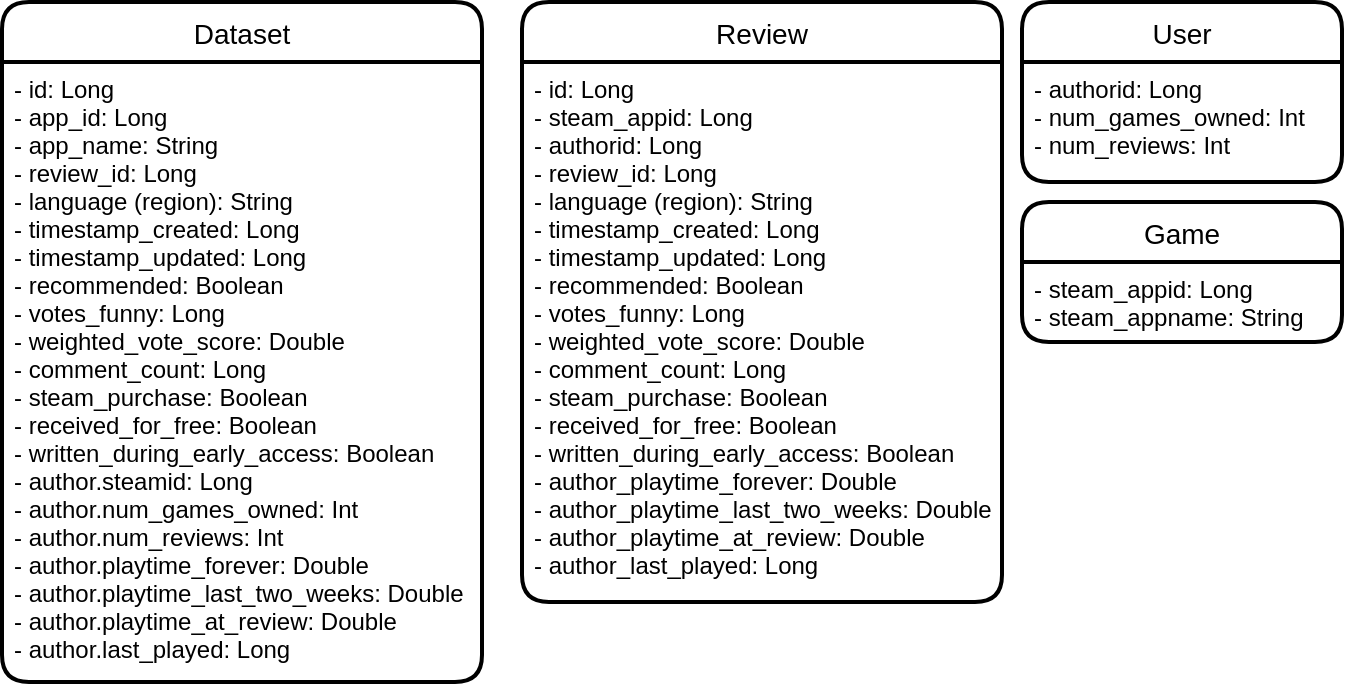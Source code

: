 <mxfile version="20.3.6" type="github">
  <diagram id="MjV-GPt-zY0LUUBLKkai" name="Página-1">
    <mxGraphModel dx="1422" dy="793" grid="1" gridSize="10" guides="1" tooltips="1" connect="1" arrows="1" fold="1" page="1" pageScale="1" pageWidth="827" pageHeight="1169" math="0" shadow="0">
      <root>
        <mxCell id="0" />
        <mxCell id="1" parent="0" />
        <mxCell id="Jnq2zSXsNjDgJ8CQdMQn-16" value="Dataset" style="swimlane;childLayout=stackLayout;horizontal=1;startSize=30;horizontalStack=0;rounded=1;fontSize=14;fontStyle=0;strokeWidth=2;resizeParent=0;resizeLast=1;shadow=0;dashed=0;align=center;" vertex="1" parent="1">
          <mxGeometry x="50" y="30" width="240" height="340" as="geometry" />
        </mxCell>
        <mxCell id="Jnq2zSXsNjDgJ8CQdMQn-17" value="- id: Long&#xa;- app_id: Long&#xa;- app_name: String&#xa;- review_id: Long&#xa;- language (region): String&#xa;- timestamp_created: Long&#xa;- timestamp_updated: Long&#xa;- recommended: Boolean&#xa;- votes_funny: Long&#xa;- weighted_vote_score: Double&#xa;- comment_count: Long&#xa;- steam_purchase: Boolean&#xa;- received_for_free: Boolean&#xa;- written_during_early_access: Boolean&#xa;- author.steamid: Long&#xa;- author.num_games_owned: Int&#xa;- author.num_reviews: Int&#xa;- author.playtime_forever: Double&#xa;- author.playtime_last_two_weeks: Double&#xa;- author.playtime_at_review: Double&#xa;- author.last_played: Long" style="align=left;strokeColor=none;fillColor=none;spacingLeft=4;fontSize=12;verticalAlign=top;resizable=0;rotatable=0;part=1;" vertex="1" parent="Jnq2zSXsNjDgJ8CQdMQn-16">
          <mxGeometry y="30" width="240" height="310" as="geometry" />
        </mxCell>
        <mxCell id="Jnq2zSXsNjDgJ8CQdMQn-21" value="Game" style="swimlane;childLayout=stackLayout;horizontal=1;startSize=30;horizontalStack=0;rounded=1;fontSize=14;fontStyle=0;strokeWidth=2;resizeParent=0;resizeLast=1;shadow=0;dashed=0;align=center;" vertex="1" parent="1">
          <mxGeometry x="560" y="130" width="160" height="70" as="geometry" />
        </mxCell>
        <mxCell id="Jnq2zSXsNjDgJ8CQdMQn-22" value="- steam_appid: Long&#xa;- steam_appname: String" style="align=left;strokeColor=none;fillColor=none;spacingLeft=4;fontSize=12;verticalAlign=top;resizable=0;rotatable=0;part=1;" vertex="1" parent="Jnq2zSXsNjDgJ8CQdMQn-21">
          <mxGeometry y="30" width="160" height="40" as="geometry" />
        </mxCell>
        <mxCell id="Jnq2zSXsNjDgJ8CQdMQn-23" value="User" style="swimlane;childLayout=stackLayout;horizontal=1;startSize=30;horizontalStack=0;rounded=1;fontSize=14;fontStyle=0;strokeWidth=2;resizeParent=0;resizeLast=1;shadow=0;dashed=0;align=center;" vertex="1" parent="1">
          <mxGeometry x="560" y="30" width="160" height="90" as="geometry">
            <mxRectangle x="560" y="30" width="80" height="30" as="alternateBounds" />
          </mxGeometry>
        </mxCell>
        <mxCell id="Jnq2zSXsNjDgJ8CQdMQn-24" value="- authorid: Long&#xa;- num_games_owned: Int&#xa;- num_reviews: Int" style="align=left;strokeColor=none;fillColor=none;spacingLeft=4;fontSize=12;verticalAlign=top;resizable=0;rotatable=0;part=1;" vertex="1" parent="Jnq2zSXsNjDgJ8CQdMQn-23">
          <mxGeometry y="30" width="160" height="60" as="geometry" />
        </mxCell>
        <mxCell id="Jnq2zSXsNjDgJ8CQdMQn-26" value="Review" style="swimlane;childLayout=stackLayout;horizontal=1;startSize=30;horizontalStack=0;rounded=1;fontSize=14;fontStyle=0;strokeWidth=2;resizeParent=0;resizeLast=1;shadow=0;dashed=0;align=center;" vertex="1" parent="1">
          <mxGeometry x="310" y="30" width="240" height="300" as="geometry" />
        </mxCell>
        <mxCell id="Jnq2zSXsNjDgJ8CQdMQn-27" value="- id: Long&#xa;- steam_appid: Long&#xa;- authorid: Long&#xa;- review_id: Long&#xa;- language (region): String&#xa;- timestamp_created: Long&#xa;- timestamp_updated: Long&#xa;- recommended: Boolean&#xa;- votes_funny: Long&#xa;- weighted_vote_score: Double&#xa;- comment_count: Long&#xa;- steam_purchase: Boolean&#xa;- received_for_free: Boolean&#xa;- written_during_early_access: Boolean&#xa;- author_playtime_forever: Double&#xa;- author_playtime_last_two_weeks: Double&#xa;- author_playtime_at_review: Double&#xa;- author_last_played: Long" style="align=left;strokeColor=none;fillColor=none;spacingLeft=4;fontSize=12;verticalAlign=top;resizable=0;rotatable=0;part=1;" vertex="1" parent="Jnq2zSXsNjDgJ8CQdMQn-26">
          <mxGeometry y="30" width="240" height="270" as="geometry" />
        </mxCell>
      </root>
    </mxGraphModel>
  </diagram>
</mxfile>
